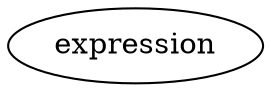 digraph {
  expression
    [URL="https://github.com/Crary-Systems/tree-sitter-tsql/blob/c1d4d4d9d830cdf8ec41142c705d269b1ea84c8e/grammar.js#L320-L326"]
}
